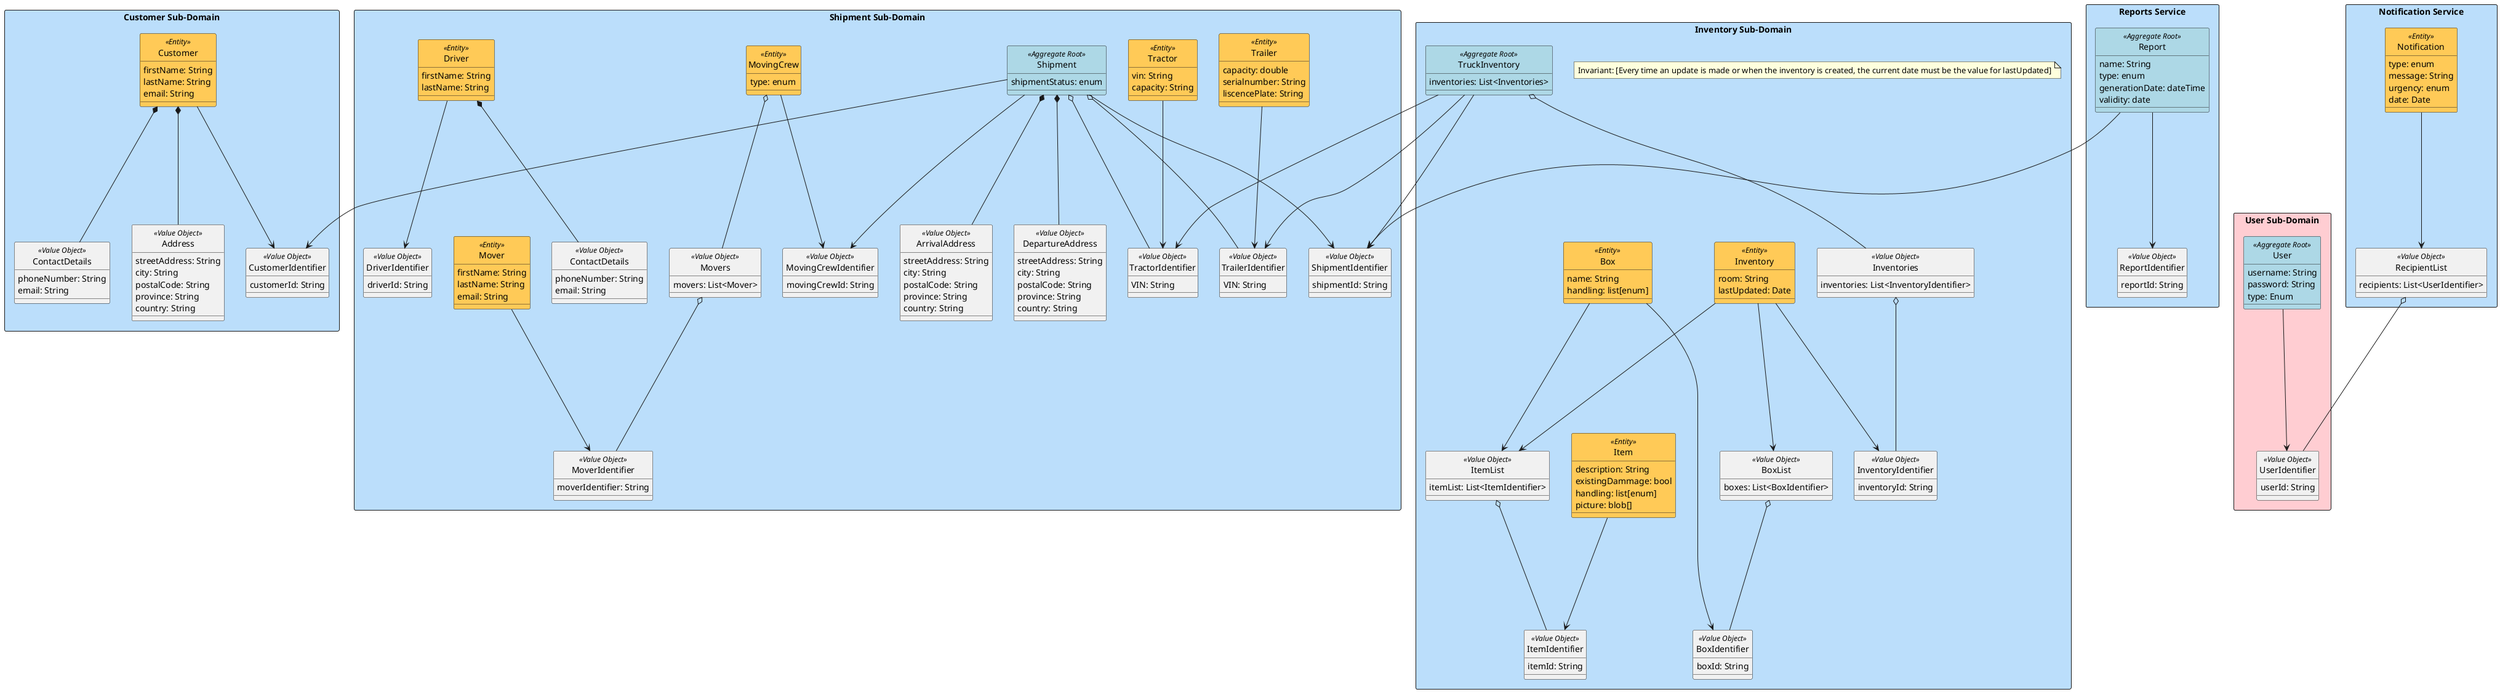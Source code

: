 @startuml
hide circle

!define ENTITY(entityName) class entityName << Entity >>
!define AGGREGATE_ROOT(aggregateRootName) class aggregateRootName << Aggregate Root >>
!define VALUE_OBJECT(valueObjectName) class valueObjectName << Value Object >>

skinparam package {
    BackgroundColor<<Entity>> LightCyan
    BackgroundColor<<Aggregate Root>> LightGreen
    BackgroundColor<<Value Object>> LightGray
}

Package "Shipment Sub-Domain" <<Rectangle>> #BBDEFB{

    AGGREGATE_ROOT(Shipment) #lightblue{
        shipmentStatus: enum
    }

    VALUE_OBJECT(DepartureAddress){
        streetAddress: String
        city: String
        postalCode: String
        province: String
        country: String
    }
    VALUE_OBJECT(ArrivalAddress){
        streetAddress: String
        city: String
        postalCode: String
        province: String
        country: String
    }

    VALUE_OBJECT(Movers) {
        movers: List<Mover>
    }

    ENTITY(Driver) #FFCA57{
        firstName: String
        lastName: String
    }

    VALUE_OBJECT(DriverIdentifier){
        driverId: String
    }

    ENTITY(MovingCrew) #FFCA57 {
        type: enum
    }
    ENTITY(Trailer) #FFCA57{
        capacity: double
        serialnumber: String
        liscencePlate: String
    }
    VALUE_OBJECT(TractorIdentifier){
        VIN: String
    }
    VALUE_OBJECT(TrailerIdentifier){
        VIN: String
    }

    VALUE_OBJECT(ContactDetails){
        phoneNumber: String
        email: String
    }
    ENTITY(Mover) #FFCA57 {
        firstName: String
        lastName: String
        email: String
    }

    ENTITY(Tractor) #FFCA57 {
        vin: String
        capacity: String
    }

    VALUE_OBJECT(MovingCrewIdentifier){
        movingCrewId: String
    }

    VALUE_OBJECT(MoverIdentifier) {
        moverIdentifier: String
    }
    VALUE_OBJECT(ShipmentIdentifier){
        shipmentId: String
    }
    Driver *---- ContactDetails
    Movers o---- MoverIdentifier
    MovingCrew o---- Movers
    Shipment ----> MovingCrewIdentifier
    Shipment *---- DepartureAddress
    Shipment *---- ArrivalAddress
    Tractor ----> TractorIdentifier
    Trailer ----> TrailerIdentifier
    MovingCrew ----> MovingCrewIdentifier
    Mover ----> MoverIdentifier
    Driver ----> DriverIdentifier
    Shipment o---- TrailerIdentifier
    Shipment o---- TractorIdentifier
    Shipment ----> ShipmentIdentifier
}

Package "Inventory Sub-Domain" <<Rectangle>> #BBDEFB{

    note "Invariant: [Every time an update is made or when the inventory is created, the current date must be the value for lastUpdated]" as inventoryInvariant1

    AGGREGATE_ROOT(TruckInventory) #lightblue{
        inventories: List<Inventories>
    }
    ENTITY(Inventory) #FFCA57{
        room: String
        lastUpdated: Date
    }

    VALUE_OBJECT(InventoryIdentifier){
        inventoryId: String
    }

    VALUE_OBJECT(Inventories){
        inventories: List<InventoryIdentifier>
    }

    VALUE_OBJECT(BoxList){
        boxes: List<BoxIdentifier>
    }

    ENTITY(Box) #FFCA57 {
        name: String
        handling: list[enum]
    }

    VALUE_OBJECT(ItemList){
        itemList: List<ItemIdentifier>
    }

    VALUE_OBJECT(BoxIdentifier) {
        boxId: String
    }

    ENTITY(Item) #FFCA57 {
        description: String
        existingDammage: bool
        handling: list[enum]
        picture: blob[]
    }

    VALUE_OBJECT(ItemIdentifier){
        itemId: String
    }

    'Relationship details
    TruckInventory ----> ShipmentIdentifier
    BoxList o---- BoxIdentifier
    TruckInventory ----> TractorIdentifier
    TruckInventory o---- Inventories
    TruckInventory ----> TrailerIdentifier
    Inventories o---- InventoryIdentifier
    Inventory ----> InventoryIdentifier
    Item ---=> ItemIdentifier
    Box ----> BoxIdentifier
    Box ----> ItemList
    ItemList o---- ItemIdentifier
    Inventory ----> BoxList
    Inventory ----> ItemList
}

Package "Customer Sub-Domain" <<Rectangle>> #BBDEFB{
    ENTITY(Customer) #FFCA57 {
        firstName: String
        lastName: String
        email: String
    }
    VALUE_OBJECT(ContactDetails){
        phoneNumber: String
        email: String
    }
    VALUE_OBJECT(Address){
        streetAddress: String
        city: String
        postalCode: String
        province: String
        country: String
    }
    VALUE_OBJECT(CustomerIdentifier){
        customerId: String
    }

    'Relationship details
    Customer ----> CustomerIdentifier
    Customer *---- Address
    Customer *---- ContactDetails
    Shipment ----> CustomerIdentifier
}

Package "User Sub-Domain" <<Rectangle>> #FFCDD2{
    AGGREGATE_ROOT(User) #lightblue{
        username: String
        password: String
        type: Enum
    }
    VALUE_OBJECT(UserIdentifier){
        userId: String
    }
    User ----> UserIdentifier
}

Package "Notification Service" <<Rectangle>> #BBDEFB{
    ENTITY(Notification) #FFCA57 {
        type: enum
        message: String
        urgency: enum
        date: Date
    }
    VALUE_OBJECT(RecipientList){
        recipients: List<UserIdentifier>
    }

    Notification ----> RecipientList
    RecipientList o---- UserIdentifier
}
Package "Reports Service" <<Rectangle>> #BBDEFB{
    AGGREGATE_ROOT(Report) #lightblue {
        name: String
        type: enum
        generationDate: dateTime
        validity: date
    }
    VALUE_OBJECT(ReportIdentifier){
        reportId: String
    }
    Report ----> ReportIdentifier
    Report ----> ShipmentIdentifier
}
@enduml
